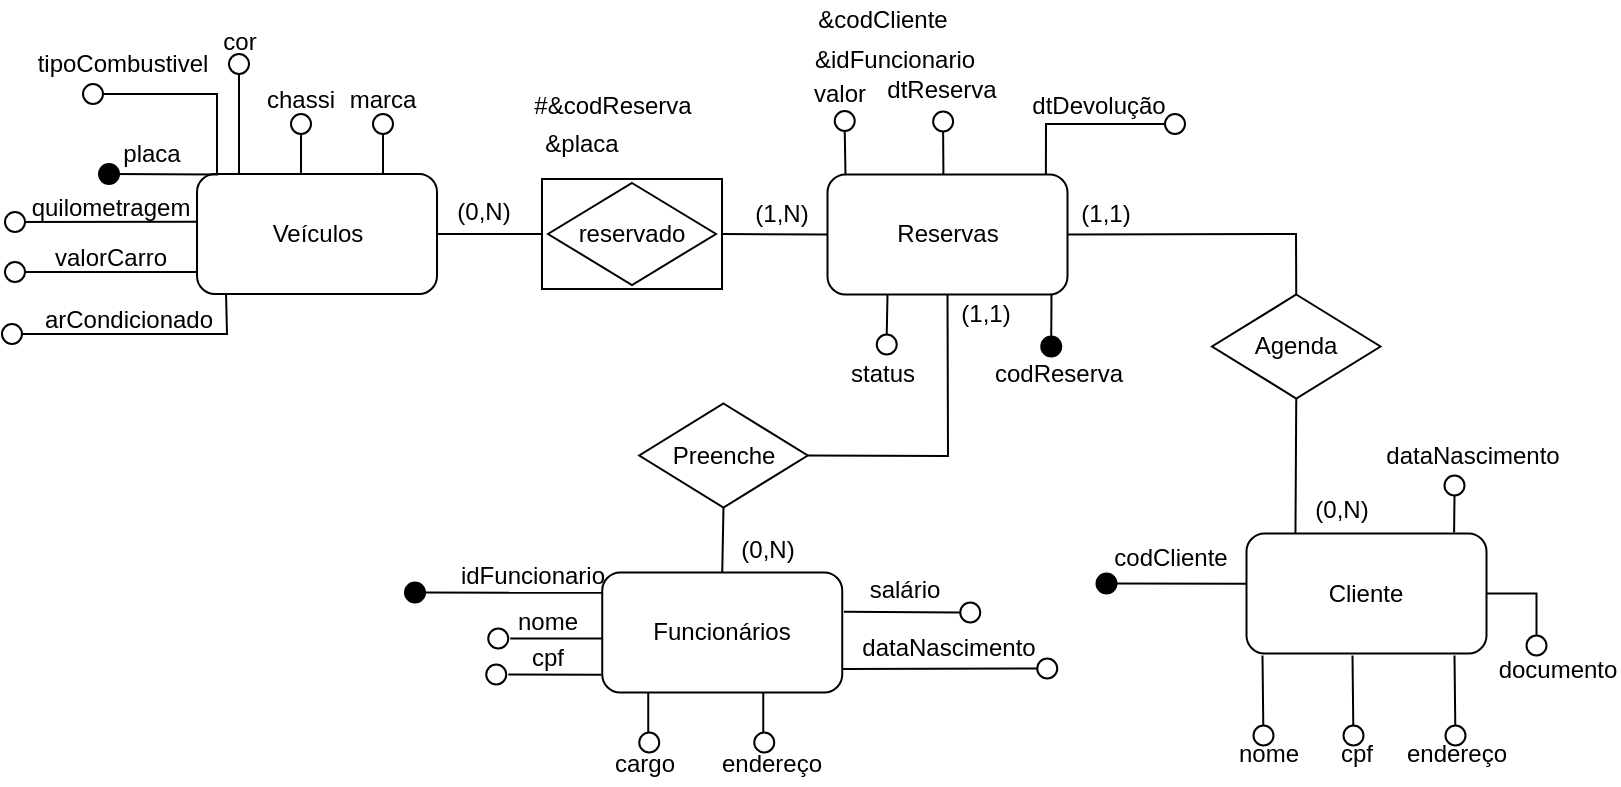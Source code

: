 <mxfile version="24.2.3" type="device">
  <diagram name="Página-1" id="VnBBMVNQWgk5OlFFL_0v">
    <mxGraphModel dx="724" dy="360" grid="1" gridSize="10" guides="1" tooltips="1" connect="1" arrows="1" fold="1" page="1" pageScale="1" pageWidth="827" pageHeight="1169" math="0" shadow="0">
      <root>
        <mxCell id="0" />
        <mxCell id="1" parent="0" />
        <mxCell id="T-Aspd46aI5TiCLCKOtJ-1" value="" style="rounded=0;whiteSpace=wrap;html=1;fillColor=none;" vertex="1" parent="1">
          <mxGeometry x="286" y="317.5" width="90" height="55" as="geometry" />
        </mxCell>
        <mxCell id="yVumpU_fo2eu0GhCiqVe-48" value="Veículos" style="rounded=1;whiteSpace=wrap;html=1;" parent="1" vertex="1">
          <mxGeometry x="113.5" y="315" width="120" height="60" as="geometry" />
        </mxCell>
        <mxCell id="yVumpU_fo2eu0GhCiqVe-49" value="" style="endArrow=none;html=1;rounded=0;" parent="1" edge="1">
          <mxGeometry width="50" height="50" relative="1" as="geometry">
            <mxPoint x="123.5" y="315" as="sourcePoint" />
            <mxPoint x="65.5" y="275" as="targetPoint" />
            <Array as="points">
              <mxPoint x="123.5" y="275" />
            </Array>
          </mxGeometry>
        </mxCell>
        <mxCell id="yVumpU_fo2eu0GhCiqVe-51" value="placa" style="text;html=1;align=center;verticalAlign=middle;whiteSpace=wrap;rounded=0;" parent="1" vertex="1">
          <mxGeometry x="71" y="295" width="40" height="20" as="geometry" />
        </mxCell>
        <mxCell id="yVumpU_fo2eu0GhCiqVe-61" value="chassi" style="text;html=1;align=center;verticalAlign=middle;whiteSpace=wrap;rounded=0;" parent="1" vertex="1">
          <mxGeometry x="146" y="268" width="39" height="20" as="geometry" />
        </mxCell>
        <mxCell id="yVumpU_fo2eu0GhCiqVe-68" value="" style="endArrow=none;html=1;rounded=0;exitX=0.25;exitY=0;exitDx=0;exitDy=0;" parent="1" edge="1">
          <mxGeometry width="50" height="50" relative="1" as="geometry">
            <mxPoint x="165.5" y="315" as="sourcePoint" />
            <mxPoint x="165.5" y="295" as="targetPoint" />
          </mxGeometry>
        </mxCell>
        <mxCell id="yVumpU_fo2eu0GhCiqVe-69" value="" style="ellipse;whiteSpace=wrap;html=1;aspect=fixed;" parent="1" vertex="1">
          <mxGeometry x="160.5" y="285" width="10" height="10" as="geometry" />
        </mxCell>
        <mxCell id="yVumpU_fo2eu0GhCiqVe-70" value="tipoCombustivel" style="text;html=1;align=center;verticalAlign=middle;whiteSpace=wrap;rounded=0;" parent="1" vertex="1">
          <mxGeometry x="45" y="245" width="63" height="30" as="geometry" />
        </mxCell>
        <mxCell id="yVumpU_fo2eu0GhCiqVe-74" value="" style="endArrow=none;html=1;rounded=0;entryX=0.5;entryY=1;entryDx=0;entryDy=0;exitX=0.25;exitY=0;exitDx=0;exitDy=0;" parent="1" target="yVumpU_fo2eu0GhCiqVe-75" edge="1">
          <mxGeometry width="50" height="50" relative="1" as="geometry">
            <mxPoint x="134.5" y="315" as="sourcePoint" />
            <mxPoint x="134.5" y="255" as="targetPoint" />
          </mxGeometry>
        </mxCell>
        <mxCell id="yVumpU_fo2eu0GhCiqVe-75" value="" style="ellipse;whiteSpace=wrap;html=1;aspect=fixed;" parent="1" vertex="1">
          <mxGeometry x="129.5" y="255" width="10" height="10" as="geometry" />
        </mxCell>
        <mxCell id="yVumpU_fo2eu0GhCiqVe-79" value="" style="ellipse;whiteSpace=wrap;html=1;aspect=fixed;" parent="1" vertex="1">
          <mxGeometry x="56.5" y="270" width="10" height="10" as="geometry" />
        </mxCell>
        <mxCell id="yVumpU_fo2eu0GhCiqVe-80" value="cor" style="text;html=1;align=center;verticalAlign=middle;whiteSpace=wrap;rounded=0;" parent="1" vertex="1">
          <mxGeometry x="119.5" y="239" width="30" height="20" as="geometry" />
        </mxCell>
        <mxCell id="yVumpU_fo2eu0GhCiqVe-84" value="marca" style="text;html=1;align=center;verticalAlign=middle;whiteSpace=wrap;rounded=0;" parent="1" vertex="1">
          <mxGeometry x="187" y="268" width="39" height="20" as="geometry" />
        </mxCell>
        <mxCell id="yVumpU_fo2eu0GhCiqVe-85" value="" style="endArrow=none;html=1;rounded=0;exitX=0.25;exitY=0;exitDx=0;exitDy=0;" parent="1" edge="1">
          <mxGeometry width="50" height="50" relative="1" as="geometry">
            <mxPoint x="206.5" y="315" as="sourcePoint" />
            <mxPoint x="206.5" y="295" as="targetPoint" />
          </mxGeometry>
        </mxCell>
        <mxCell id="yVumpU_fo2eu0GhCiqVe-86" value="" style="ellipse;whiteSpace=wrap;html=1;aspect=fixed;" parent="1" vertex="1">
          <mxGeometry x="201.5" y="285" width="10" height="10" as="geometry" />
        </mxCell>
        <mxCell id="yVumpU_fo2eu0GhCiqVe-94" value="" style="endArrow=none;html=1;rounded=0;entryX=0;entryY=0.5;entryDx=0;entryDy=0;exitX=-0.004;exitY=0.398;exitDx=0;exitDy=0;exitPerimeter=0;" parent="1" source="yVumpU_fo2eu0GhCiqVe-48" target="yVumpU_fo2eu0GhCiqVe-53" edge="1">
          <mxGeometry width="50" height="50" relative="1" as="geometry">
            <mxPoint x="53.5" y="345" as="sourcePoint" />
            <mxPoint x="113.5" y="345" as="targetPoint" />
          </mxGeometry>
        </mxCell>
        <mxCell id="yVumpU_fo2eu0GhCiqVe-53" value="" style="ellipse;whiteSpace=wrap;html=1;aspect=fixed;" parent="1" vertex="1">
          <mxGeometry x="17.5" y="334" width="10" height="10" as="geometry" />
        </mxCell>
        <mxCell id="yVumpU_fo2eu0GhCiqVe-100" value="quilometragem" style="text;html=1;align=center;verticalAlign=middle;whiteSpace=wrap;rounded=0;" parent="1" vertex="1">
          <mxGeometry x="36.5" y="319" width="67" height="26" as="geometry" />
        </mxCell>
        <mxCell id="yVumpU_fo2eu0GhCiqVe-102" value="" style="endArrow=none;html=1;rounded=0;entryX=0;entryY=0.5;entryDx=0;entryDy=0;exitX=-0.004;exitY=0.398;exitDx=0;exitDy=0;exitPerimeter=0;" parent="1" target="yVumpU_fo2eu0GhCiqVe-103" edge="1">
          <mxGeometry width="50" height="50" relative="1" as="geometry">
            <mxPoint x="113.5" y="364" as="sourcePoint" />
            <mxPoint x="113.5" y="370" as="targetPoint" />
          </mxGeometry>
        </mxCell>
        <mxCell id="yVumpU_fo2eu0GhCiqVe-103" value="" style="ellipse;whiteSpace=wrap;html=1;aspect=fixed;" parent="1" vertex="1">
          <mxGeometry x="17.5" y="359" width="10" height="10" as="geometry" />
        </mxCell>
        <mxCell id="yVumpU_fo2eu0GhCiqVe-104" value="valorCarro" style="text;html=1;align=center;verticalAlign=middle;whiteSpace=wrap;rounded=0;" parent="1" vertex="1">
          <mxGeometry x="36.5" y="344" width="67" height="26" as="geometry" />
        </mxCell>
        <mxCell id="yVumpU_fo2eu0GhCiqVe-105" value="" style="endArrow=none;html=1;rounded=0;entryX=0;entryY=0.5;entryDx=0;entryDy=0;exitX=0.121;exitY=0.993;exitDx=0;exitDy=0;exitPerimeter=0;" parent="1" source="yVumpU_fo2eu0GhCiqVe-48" target="yVumpU_fo2eu0GhCiqVe-106" edge="1">
          <mxGeometry width="50" height="50" relative="1" as="geometry">
            <mxPoint x="123.5" y="395" as="sourcePoint" />
            <mxPoint x="112" y="401" as="targetPoint" />
            <Array as="points">
              <mxPoint x="128.5" y="395" />
            </Array>
          </mxGeometry>
        </mxCell>
        <mxCell id="yVumpU_fo2eu0GhCiqVe-106" value="" style="ellipse;whiteSpace=wrap;html=1;aspect=fixed;" parent="1" vertex="1">
          <mxGeometry x="16" y="390" width="10" height="10" as="geometry" />
        </mxCell>
        <mxCell id="yVumpU_fo2eu0GhCiqVe-107" value="arCondicionado" style="text;html=1;align=center;verticalAlign=middle;whiteSpace=wrap;rounded=0;" parent="1" vertex="1">
          <mxGeometry x="35" y="375" width="88.5" height="26" as="geometry" />
        </mxCell>
        <mxCell id="yVumpU_fo2eu0GhCiqVe-116" value="Funcionários" style="rounded=1;whiteSpace=wrap;html=1;" parent="1" vertex="1">
          <mxGeometry x="316.12" y="514.25" width="120" height="60" as="geometry" />
        </mxCell>
        <mxCell id="yVumpU_fo2eu0GhCiqVe-119" value="dataNascimento" style="text;html=1;align=center;verticalAlign=middle;whiteSpace=wrap;rounded=0;" parent="1" vertex="1">
          <mxGeometry x="452.37" y="542.25" width="74.5" height="20" as="geometry" />
        </mxCell>
        <mxCell id="yVumpU_fo2eu0GhCiqVe-120" value="" style="endArrow=none;html=1;rounded=0;exitX=1.002;exitY=0.805;exitDx=0;exitDy=0;entryX=0;entryY=0.5;entryDx=0;entryDy=0;exitPerimeter=0;" parent="1" source="yVumpU_fo2eu0GhCiqVe-116" target="yVumpU_fo2eu0GhCiqVe-121" edge="1">
          <mxGeometry width="50" height="50" relative="1" as="geometry">
            <mxPoint x="414.62" y="514.25" as="sourcePoint" />
            <mxPoint x="414.62" y="494.25" as="targetPoint" />
          </mxGeometry>
        </mxCell>
        <mxCell id="yVumpU_fo2eu0GhCiqVe-121" value="" style="ellipse;whiteSpace=wrap;html=1;aspect=fixed;" parent="1" vertex="1">
          <mxGeometry x="533.62" y="557.25" width="10" height="10" as="geometry" />
        </mxCell>
        <mxCell id="yVumpU_fo2eu0GhCiqVe-124" value="" style="ellipse;whiteSpace=wrap;html=1;aspect=fixed;fillStyle=solid;strokeColor=#000000;fillColor=#000000;" parent="1" vertex="1">
          <mxGeometry x="217.5" y="519.25" width="10" height="10" as="geometry" />
        </mxCell>
        <mxCell id="yVumpU_fo2eu0GhCiqVe-125" value="" style="endArrow=none;html=1;rounded=0;entryX=-0.001;entryY=0.169;entryDx=0;entryDy=0;entryPerimeter=0;" parent="1" source="yVumpU_fo2eu0GhCiqVe-124" target="yVumpU_fo2eu0GhCiqVe-116" edge="1">
          <mxGeometry width="50" height="50" relative="1" as="geometry">
            <mxPoint x="597.62" y="604.25" as="sourcePoint" />
            <mxPoint x="547.62" y="524.25" as="targetPoint" />
          </mxGeometry>
        </mxCell>
        <mxCell id="yVumpU_fo2eu0GhCiqVe-126" value="idFuncionario" style="text;html=1;align=center;verticalAlign=middle;whiteSpace=wrap;rounded=0;" parent="1" vertex="1">
          <mxGeometry x="243.87" y="506.25" width="74.5" height="20" as="geometry" />
        </mxCell>
        <mxCell id="yVumpU_fo2eu0GhCiqVe-127" value="" style="endArrow=none;html=1;rounded=0;entryX=1;entryY=0.5;entryDx=0;entryDy=0;exitX=1.031;exitY=1.164;exitDx=0;exitDy=0;exitPerimeter=0;" parent="1" edge="1">
          <mxGeometry width="50" height="50" relative="1" as="geometry">
            <mxPoint x="316.154" y="547.218" as="sourcePoint" />
            <mxPoint x="270.12" y="547.25" as="targetPoint" />
          </mxGeometry>
        </mxCell>
        <mxCell id="yVumpU_fo2eu0GhCiqVe-128" value="" style="ellipse;whiteSpace=wrap;html=1;aspect=fixed;" parent="1" vertex="1">
          <mxGeometry x="259.12" y="542.25" width="10" height="10" as="geometry" />
        </mxCell>
        <mxCell id="yVumpU_fo2eu0GhCiqVe-130" value="nome" style="text;html=1;align=center;verticalAlign=middle;whiteSpace=wrap;rounded=0;" parent="1" vertex="1">
          <mxGeometry x="264.12" y="533.25" width="49.5" height="12" as="geometry" />
        </mxCell>
        <mxCell id="yVumpU_fo2eu0GhCiqVe-131" value="" style="endArrow=none;html=1;rounded=0;entryX=1;entryY=0.5;entryDx=0;entryDy=0;exitX=-0.004;exitY=0.853;exitDx=0;exitDy=0;exitPerimeter=0;" parent="1" source="yVumpU_fo2eu0GhCiqVe-116" edge="1">
          <mxGeometry width="50" height="50" relative="1" as="geometry">
            <mxPoint x="311" y="570" as="sourcePoint" />
            <mxPoint x="269.12" y="565.25" as="targetPoint" />
          </mxGeometry>
        </mxCell>
        <mxCell id="yVumpU_fo2eu0GhCiqVe-132" value="" style="ellipse;whiteSpace=wrap;html=1;aspect=fixed;" parent="1" vertex="1">
          <mxGeometry x="258.12" y="560.25" width="10" height="10" as="geometry" />
        </mxCell>
        <mxCell id="yVumpU_fo2eu0GhCiqVe-133" value="cpf" style="text;html=1;align=center;verticalAlign=middle;whiteSpace=wrap;rounded=0;" parent="1" vertex="1">
          <mxGeometry x="264.12" y="551.25" width="49.5" height="12" as="geometry" />
        </mxCell>
        <mxCell id="yVumpU_fo2eu0GhCiqVe-134" value="salário" style="text;html=1;align=center;verticalAlign=middle;whiteSpace=wrap;rounded=0;" parent="1" vertex="1">
          <mxGeometry x="446.62" y="513.25" width="41.37" height="20" as="geometry" />
        </mxCell>
        <mxCell id="yVumpU_fo2eu0GhCiqVe-135" value="" style="endArrow=none;html=1;rounded=0;exitX=1.007;exitY=0.327;exitDx=0;exitDy=0;exitPerimeter=0;entryX=0;entryY=0.5;entryDx=0;entryDy=0;" parent="1" source="yVumpU_fo2eu0GhCiqVe-116" target="yVumpU_fo2eu0GhCiqVe-136" edge="1">
          <mxGeometry width="50" height="50" relative="1" as="geometry">
            <mxPoint x="334.12" y="512.75" as="sourcePoint" />
            <mxPoint x="334.12" y="492.75" as="targetPoint" />
          </mxGeometry>
        </mxCell>
        <mxCell id="yVumpU_fo2eu0GhCiqVe-136" value="" style="ellipse;whiteSpace=wrap;html=1;aspect=fixed;" parent="1" vertex="1">
          <mxGeometry x="495.12" y="529.25" width="10" height="10" as="geometry" />
        </mxCell>
        <mxCell id="yVumpU_fo2eu0GhCiqVe-140" value="" style="endArrow=none;html=1;rounded=0;exitX=0.25;exitY=0;exitDx=0;exitDy=0;" parent="1" edge="1">
          <mxGeometry width="50" height="50" relative="1" as="geometry">
            <mxPoint x="339.12" y="594.25" as="sourcePoint" />
            <mxPoint x="339.12" y="574.25" as="targetPoint" />
          </mxGeometry>
        </mxCell>
        <mxCell id="yVumpU_fo2eu0GhCiqVe-141" value="" style="ellipse;whiteSpace=wrap;html=1;aspect=fixed;" parent="1" vertex="1">
          <mxGeometry x="334.62" y="594.25" width="10" height="10" as="geometry" />
        </mxCell>
        <mxCell id="yVumpU_fo2eu0GhCiqVe-143" value="cargo" style="text;html=1;align=center;verticalAlign=middle;whiteSpace=wrap;rounded=0;" parent="1" vertex="1">
          <mxGeometry x="316.37" y="600.25" width="42.5" height="20" as="geometry" />
        </mxCell>
        <mxCell id="yVumpU_fo2eu0GhCiqVe-144" value="" style="endArrow=none;html=1;rounded=0;exitX=0.25;exitY=0;exitDx=0;exitDy=0;" parent="1" edge="1">
          <mxGeometry width="50" height="50" relative="1" as="geometry">
            <mxPoint x="396.62" y="594.25" as="sourcePoint" />
            <mxPoint x="396.62" y="574.25" as="targetPoint" />
          </mxGeometry>
        </mxCell>
        <mxCell id="yVumpU_fo2eu0GhCiqVe-145" value="" style="ellipse;whiteSpace=wrap;html=1;aspect=fixed;" parent="1" vertex="1">
          <mxGeometry x="392.12" y="594.25" width="10" height="10" as="geometry" />
        </mxCell>
        <mxCell id="yVumpU_fo2eu0GhCiqVe-146" value="endereço" style="text;html=1;align=center;verticalAlign=middle;whiteSpace=wrap;rounded=0;" parent="1" vertex="1">
          <mxGeometry x="371.87" y="600.25" width="57.75" height="20" as="geometry" />
        </mxCell>
        <mxCell id="yVumpU_fo2eu0GhCiqVe-165" value="valor" style="text;html=1;align=center;verticalAlign=middle;whiteSpace=wrap;rounded=0;" parent="1" vertex="1">
          <mxGeometry x="417.99" y="267.5" width="34.38" height="15" as="geometry" />
        </mxCell>
        <mxCell id="yVumpU_fo2eu0GhCiqVe-172" value="Cliente" style="rounded=1;whiteSpace=wrap;html=1;" parent="1" vertex="1">
          <mxGeometry x="638.25" y="494.75" width="120" height="60" as="geometry" />
        </mxCell>
        <mxCell id="yVumpU_fo2eu0GhCiqVe-173" value="dataNascimento" style="text;html=1;align=center;verticalAlign=middle;whiteSpace=wrap;rounded=0;" parent="1" vertex="1">
          <mxGeometry x="713.75" y="445.75" width="74.5" height="20" as="geometry" />
        </mxCell>
        <mxCell id="yVumpU_fo2eu0GhCiqVe-174" value="" style="endArrow=none;html=1;rounded=0;exitX=0.865;exitY=-0.008;exitDx=0;exitDy=0;exitPerimeter=0;entryX=0.5;entryY=1;entryDx=0;entryDy=0;" parent="1" source="yVumpU_fo2eu0GhCiqVe-172" target="yVumpU_fo2eu0GhCiqVe-175" edge="1">
          <mxGeometry width="50" height="50" relative="1" as="geometry">
            <mxPoint x="743.25" y="495.75" as="sourcePoint" />
            <mxPoint x="743.25" y="475.75" as="targetPoint" />
          </mxGeometry>
        </mxCell>
        <mxCell id="yVumpU_fo2eu0GhCiqVe-175" value="" style="ellipse;whiteSpace=wrap;html=1;aspect=fixed;" parent="1" vertex="1">
          <mxGeometry x="737.25" y="465.75" width="10" height="10" as="geometry" />
        </mxCell>
        <mxCell id="yVumpU_fo2eu0GhCiqVe-176" value="" style="ellipse;whiteSpace=wrap;html=1;aspect=fixed;fillStyle=solid;strokeColor=#000000;fillColor=#000000;direction=south;" parent="1" vertex="1">
          <mxGeometry x="563.25" y="514.75" width="10" height="10" as="geometry" />
        </mxCell>
        <mxCell id="yVumpU_fo2eu0GhCiqVe-177" value="" style="endArrow=none;html=1;rounded=0;entryX=0.002;entryY=0.418;entryDx=0;entryDy=0;entryPerimeter=0;" parent="1" source="yVumpU_fo2eu0GhCiqVe-176" target="yVumpU_fo2eu0GhCiqVe-172" edge="1">
          <mxGeometry width="50" height="50" relative="1" as="geometry">
            <mxPoint x="662.75" y="586.75" as="sourcePoint" />
            <mxPoint x="568.25" y="565.75" as="targetPoint" />
          </mxGeometry>
        </mxCell>
        <mxCell id="yVumpU_fo2eu0GhCiqVe-179" value="codCliente" style="text;html=1;align=center;verticalAlign=middle;whiteSpace=wrap;rounded=0;" parent="1" vertex="1">
          <mxGeometry x="563.25" y="496.75" width="74.5" height="20" as="geometry" />
        </mxCell>
        <mxCell id="yVumpU_fo2eu0GhCiqVe-180" value="nome" style="text;html=1;align=center;verticalAlign=middle;whiteSpace=wrap;rounded=0;" parent="1" vertex="1">
          <mxGeometry x="626" y="596.75" width="47.25" height="16" as="geometry" />
        </mxCell>
        <mxCell id="yVumpU_fo2eu0GhCiqVe-181" value="" style="endArrow=none;html=1;rounded=0;exitX=0.25;exitY=1;exitDx=0;exitDy=0;" parent="1" edge="1">
          <mxGeometry width="50" height="50" relative="1" as="geometry">
            <mxPoint x="646.25" y="555.75" as="sourcePoint" />
            <mxPoint x="646.75" y="600.75" as="targetPoint" />
          </mxGeometry>
        </mxCell>
        <mxCell id="yVumpU_fo2eu0GhCiqVe-182" value="" style="ellipse;whiteSpace=wrap;html=1;aspect=fixed;" parent="1" vertex="1">
          <mxGeometry x="641.75" y="590.75" width="10" height="10" as="geometry" />
        </mxCell>
        <mxCell id="yVumpU_fo2eu0GhCiqVe-183" value="cpf" style="text;html=1;align=center;verticalAlign=middle;whiteSpace=wrap;rounded=0;" parent="1" vertex="1">
          <mxGeometry x="669.5" y="596.75" width="47.25" height="16" as="geometry" />
        </mxCell>
        <mxCell id="yVumpU_fo2eu0GhCiqVe-184" value="" style="endArrow=none;html=1;rounded=0;exitX=0.25;exitY=1;exitDx=0;exitDy=0;" parent="1" edge="1">
          <mxGeometry width="50" height="50" relative="1" as="geometry">
            <mxPoint x="691.25" y="555.75" as="sourcePoint" />
            <mxPoint x="691.75" y="600.75" as="targetPoint" />
          </mxGeometry>
        </mxCell>
        <mxCell id="yVumpU_fo2eu0GhCiqVe-185" value="" style="ellipse;whiteSpace=wrap;html=1;aspect=fixed;" parent="1" vertex="1">
          <mxGeometry x="686.75" y="590.75" width="10" height="10" as="geometry" />
        </mxCell>
        <mxCell id="yVumpU_fo2eu0GhCiqVe-186" value="" style="endArrow=none;html=1;rounded=0;exitX=0.25;exitY=1;exitDx=0;exitDy=0;" parent="1" edge="1">
          <mxGeometry width="50" height="50" relative="1" as="geometry">
            <mxPoint x="742.25" y="555.75" as="sourcePoint" />
            <mxPoint x="742.75" y="600.75" as="targetPoint" />
          </mxGeometry>
        </mxCell>
        <mxCell id="yVumpU_fo2eu0GhCiqVe-187" value="" style="ellipse;whiteSpace=wrap;html=1;aspect=fixed;" parent="1" vertex="1">
          <mxGeometry x="737.75" y="590.75" width="10" height="10" as="geometry" />
        </mxCell>
        <mxCell id="yVumpU_fo2eu0GhCiqVe-188" value="endereço" style="text;html=1;align=center;verticalAlign=middle;whiteSpace=wrap;rounded=0;" parent="1" vertex="1">
          <mxGeometry x="719.63" y="596.75" width="47.25" height="16" as="geometry" />
        </mxCell>
        <mxCell id="yVumpU_fo2eu0GhCiqVe-189" value="" style="endArrow=none;html=1;rounded=0;exitX=1;exitY=0.5;exitDx=0;exitDy=0;entryX=0.5;entryY=0;entryDx=0;entryDy=0;" parent="1" source="yVumpU_fo2eu0GhCiqVe-172" target="yVumpU_fo2eu0GhCiqVe-190" edge="1">
          <mxGeometry width="50" height="50" relative="1" as="geometry">
            <mxPoint x="768.25" y="528.75" as="sourcePoint" />
            <mxPoint x="791.37" y="561.25" as="targetPoint" />
            <Array as="points">
              <mxPoint x="783.25" y="524.75" />
            </Array>
          </mxGeometry>
        </mxCell>
        <mxCell id="yVumpU_fo2eu0GhCiqVe-190" value="" style="ellipse;whiteSpace=wrap;html=1;aspect=fixed;" parent="1" vertex="1">
          <mxGeometry x="778.25" y="545.75" width="10" height="10" as="geometry" />
        </mxCell>
        <mxCell id="yVumpU_fo2eu0GhCiqVe-191" value="documento" style="text;html=1;align=center;verticalAlign=middle;whiteSpace=wrap;rounded=0;" parent="1" vertex="1">
          <mxGeometry x="764.25" y="555.25" width="60" height="16" as="geometry" />
        </mxCell>
        <mxCell id="yVumpU_fo2eu0GhCiqVe-195" value="" style="ellipse;whiteSpace=wrap;html=1;aspect=fixed;fillStyle=solid;strokeColor=#000000;fillColor=#000000;" parent="1" vertex="1">
          <mxGeometry x="535.62" y="396.25" width="10" height="10" as="geometry" />
        </mxCell>
        <mxCell id="yVumpU_fo2eu0GhCiqVe-196" value="" style="endArrow=none;html=1;rounded=0;entryX=0.75;entryY=1;entryDx=0;entryDy=0;" parent="1" source="yVumpU_fo2eu0GhCiqVe-195" edge="1">
          <mxGeometry width="50" height="50" relative="1" as="geometry">
            <mxPoint x="621.12" y="470.25" as="sourcePoint" />
            <mxPoint x="540.75" y="374.25" as="targetPoint" />
          </mxGeometry>
        </mxCell>
        <mxCell id="yVumpU_fo2eu0GhCiqVe-197" value="codReserva" style="text;html=1;align=center;verticalAlign=middle;whiteSpace=wrap;rounded=0;" parent="1" vertex="1">
          <mxGeometry x="507.12" y="405.25" width="74.5" height="20" as="geometry" />
        </mxCell>
        <mxCell id="yVumpU_fo2eu0GhCiqVe-198" value="" style="endArrow=none;html=1;rounded=0;exitX=0.25;exitY=1;exitDx=0;exitDy=0;entryX=0.5;entryY=0;entryDx=0;entryDy=0;" parent="1" source="mbFe5LaFisHUtOh8o3b0-1" target="yVumpU_fo2eu0GhCiqVe-199" edge="1">
          <mxGeometry width="50" height="50" relative="1" as="geometry">
            <mxPoint x="464.12" y="355.5" as="sourcePoint" />
            <mxPoint x="462.37" y="405.25" as="targetPoint" />
          </mxGeometry>
        </mxCell>
        <mxCell id="yVumpU_fo2eu0GhCiqVe-199" value="" style="ellipse;whiteSpace=wrap;html=1;aspect=fixed;" parent="1" vertex="1">
          <mxGeometry x="453.37" y="395.25" width="10" height="10" as="geometry" />
        </mxCell>
        <mxCell id="yVumpU_fo2eu0GhCiqVe-200" value="status" style="text;html=1;align=center;verticalAlign=middle;whiteSpace=wrap;rounded=0;" parent="1" vertex="1">
          <mxGeometry x="419.12" y="405.25" width="74.5" height="20" as="geometry" />
        </mxCell>
        <mxCell id="O6wnGlkXrCHWe0W00ED_-59" value="" style="ellipse;whiteSpace=wrap;html=1;aspect=fixed;fillStyle=solid;strokeColor=#000000;fillColor=#000000;" parent="1" vertex="1">
          <mxGeometry x="64.5" y="310" width="10" height="10" as="geometry" />
        </mxCell>
        <mxCell id="O6wnGlkXrCHWe0W00ED_-60" value="" style="endArrow=none;html=1;rounded=0;entryX=0.088;entryY=0.004;entryDx=0;entryDy=0;entryPerimeter=0;exitX=0;exitY=1;exitDx=0;exitDy=0;" parent="1" source="yVumpU_fo2eu0GhCiqVe-51" target="yVumpU_fo2eu0GhCiqVe-48" edge="1">
          <mxGeometry width="50" height="50" relative="1" as="geometry">
            <mxPoint x="175" y="395" as="sourcePoint" />
            <mxPoint x="124" y="315" as="targetPoint" />
          </mxGeometry>
        </mxCell>
        <mxCell id="mbFe5LaFisHUtOh8o3b0-1" value="Reservas" style="rounded=1;whiteSpace=wrap;html=1;" parent="1" vertex="1">
          <mxGeometry x="428.75" y="315.25" width="120" height="60" as="geometry" />
        </mxCell>
        <mxCell id="mbFe5LaFisHUtOh8o3b0-6" value="reservado" style="rhombus;whiteSpace=wrap;html=1;" parent="1" vertex="1">
          <mxGeometry x="289" y="319.5" width="84.01" height="51" as="geometry" />
        </mxCell>
        <mxCell id="mbFe5LaFisHUtOh8o3b0-9" value="" style="endArrow=none;html=1;rounded=0;exitX=1;exitY=0.5;exitDx=0;exitDy=0;entryX=0;entryY=0.5;entryDx=0;entryDy=0;" parent="1" source="yVumpU_fo2eu0GhCiqVe-48" target="T-Aspd46aI5TiCLCKOtJ-1" edge="1">
          <mxGeometry width="50" height="50" relative="1" as="geometry">
            <mxPoint x="216.5" y="325" as="sourcePoint" />
            <mxPoint x="270.99" y="345" as="targetPoint" />
          </mxGeometry>
        </mxCell>
        <mxCell id="mbFe5LaFisHUtOh8o3b0-10" value="" style="endArrow=none;html=1;rounded=0;exitX=1;exitY=0.5;exitDx=0;exitDy=0;entryX=0;entryY=0.5;entryDx=0;entryDy=0;" parent="1" source="T-Aspd46aI5TiCLCKOtJ-1" target="mbFe5LaFisHUtOh8o3b0-1" edge="1">
          <mxGeometry width="50" height="50" relative="1" as="geometry">
            <mxPoint x="269" y="355" as="sourcePoint" />
            <mxPoint x="301" y="355" as="targetPoint" />
          </mxGeometry>
        </mxCell>
        <mxCell id="mbFe5LaFisHUtOh8o3b0-11" value="(0,N)" style="text;html=1;align=center;verticalAlign=middle;whiteSpace=wrap;rounded=0;" parent="1" vertex="1">
          <mxGeometry x="238.12" y="324" width="38" height="20" as="geometry" />
        </mxCell>
        <mxCell id="mbFe5LaFisHUtOh8o3b0-12" value="(1,N&lt;span style=&quot;background-color: initial;&quot;&gt;)&lt;/span&gt;" style="text;html=1;align=center;verticalAlign=middle;whiteSpace=wrap;rounded=0;" parent="1" vertex="1">
          <mxGeometry x="386.62" y="325" width="38" height="20" as="geometry" />
        </mxCell>
        <mxCell id="mbFe5LaFisHUtOh8o3b0-18" value="&lt;div&gt;Agenda&lt;/div&gt;" style="rhombus;whiteSpace=wrap;html=1;" parent="1" vertex="1">
          <mxGeometry x="621" y="375.25" width="84.25" height="52" as="geometry" />
        </mxCell>
        <mxCell id="mbFe5LaFisHUtOh8o3b0-19" value="" style="endArrow=none;html=1;rounded=0;exitX=0.5;exitY=0;exitDx=0;exitDy=0;entryX=1;entryY=0.5;entryDx=0;entryDy=0;" parent="1" source="mbFe5LaFisHUtOh8o3b0-18" target="mbFe5LaFisHUtOh8o3b0-1" edge="1">
          <mxGeometry width="50" height="50" relative="1" as="geometry">
            <mxPoint x="752" y="504" as="sourcePoint" />
            <mxPoint x="752" y="486" as="targetPoint" />
            <Array as="points">
              <mxPoint x="663" y="345" />
            </Array>
          </mxGeometry>
        </mxCell>
        <mxCell id="mbFe5LaFisHUtOh8o3b0-20" value="" style="endArrow=none;html=1;rounded=0;exitX=0.204;exitY=-0.003;exitDx=0;exitDy=0;entryX=0.5;entryY=1;entryDx=0;entryDy=0;exitPerimeter=0;" parent="1" source="yVumpU_fo2eu0GhCiqVe-172" target="mbFe5LaFisHUtOh8o3b0-18" edge="1">
          <mxGeometry width="50" height="50" relative="1" as="geometry">
            <mxPoint x="752" y="504" as="sourcePoint" />
            <mxPoint x="752" y="486" as="targetPoint" />
          </mxGeometry>
        </mxCell>
        <mxCell id="mbFe5LaFisHUtOh8o3b0-24" value="Preenche" style="rhombus;whiteSpace=wrap;html=1;" parent="1" vertex="1">
          <mxGeometry x="334.62" y="429.75" width="84.25" height="52" as="geometry" />
        </mxCell>
        <mxCell id="mbFe5LaFisHUtOh8o3b0-25" value="" style="endArrow=none;html=1;rounded=0;exitX=1;exitY=0.5;exitDx=0;exitDy=0;entryX=0.5;entryY=1;entryDx=0;entryDy=0;" parent="1" source="mbFe5LaFisHUtOh8o3b0-24" target="mbFe5LaFisHUtOh8o3b0-1" edge="1">
          <mxGeometry width="50" height="50" relative="1" as="geometry">
            <mxPoint x="673" y="505" as="sourcePoint" />
            <mxPoint x="673" y="437" as="targetPoint" />
            <Array as="points">
              <mxPoint x="489" y="456" />
            </Array>
          </mxGeometry>
        </mxCell>
        <mxCell id="mbFe5LaFisHUtOh8o3b0-26" value="" style="endArrow=none;html=1;rounded=0;exitX=0.5;exitY=0;exitDx=0;exitDy=0;entryX=0.5;entryY=1;entryDx=0;entryDy=0;" parent="1" source="yVumpU_fo2eu0GhCiqVe-116" target="mbFe5LaFisHUtOh8o3b0-24" edge="1">
          <mxGeometry width="50" height="50" relative="1" as="geometry">
            <mxPoint x="673" y="505" as="sourcePoint" />
            <mxPoint x="673" y="437" as="targetPoint" />
          </mxGeometry>
        </mxCell>
        <mxCell id="mbFe5LaFisHUtOh8o3b0-27" value="(0,N)" style="text;html=1;align=center;verticalAlign=middle;whiteSpace=wrap;rounded=0;" parent="1" vertex="1">
          <mxGeometry x="380.24" y="493.25" width="38" height="20" as="geometry" />
        </mxCell>
        <mxCell id="mbFe5LaFisHUtOh8o3b0-29" value="(1,1)" style="text;html=1;align=center;verticalAlign=middle;whiteSpace=wrap;rounded=0;" parent="1" vertex="1">
          <mxGeometry x="488.87" y="375" width="38" height="20" as="geometry" />
        </mxCell>
        <mxCell id="mbFe5LaFisHUtOh8o3b0-30" value="(1,1)" style="text;html=1;align=center;verticalAlign=middle;whiteSpace=wrap;rounded=0;" parent="1" vertex="1">
          <mxGeometry x="549.25" y="325" width="38" height="20" as="geometry" />
        </mxCell>
        <mxCell id="mbFe5LaFisHUtOh8o3b0-31" value="(0,N)" style="text;html=1;align=center;verticalAlign=middle;whiteSpace=wrap;rounded=0;" parent="1" vertex="1">
          <mxGeometry x="667.25" y="473.25" width="38" height="20" as="geometry" />
        </mxCell>
        <mxCell id="n2KPJKgzHWHUaUJal0cM-2" value="" style="endArrow=none;html=1;rounded=0;exitX=0.25;exitY=0;exitDx=0;exitDy=0;entryX=0.5;entryY=1;entryDx=0;entryDy=0;" parent="1" target="n2KPJKgzHWHUaUJal0cM-3" edge="1">
          <mxGeometry width="50" height="50" relative="1" as="geometry">
            <mxPoint x="437.75" y="315.25" as="sourcePoint" />
            <mxPoint x="428.12" y="293.5" as="targetPoint" />
          </mxGeometry>
        </mxCell>
        <mxCell id="n2KPJKgzHWHUaUJal0cM-3" value="" style="ellipse;whiteSpace=wrap;html=1;aspect=fixed;" parent="1" vertex="1">
          <mxGeometry x="432.37" y="283.5" width="10" height="10" as="geometry" />
        </mxCell>
        <mxCell id="n2KPJKgzHWHUaUJal0cM-4" value="dtReserva" style="text;html=1;align=center;verticalAlign=middle;whiteSpace=wrap;rounded=0;" parent="1" vertex="1">
          <mxGeometry x="469.37" y="265.25" width="34.38" height="15" as="geometry" />
        </mxCell>
        <mxCell id="n2KPJKgzHWHUaUJal0cM-5" value="" style="endArrow=none;html=1;rounded=0;exitX=0.558;exitY=0;exitDx=0;exitDy=0;entryX=0.5;entryY=1;entryDx=0;entryDy=0;exitPerimeter=0;" parent="1" target="n2KPJKgzHWHUaUJal0cM-6" edge="1">
          <mxGeometry width="50" height="50" relative="1" as="geometry">
            <mxPoint x="486.71" y="315.25" as="sourcePoint" />
            <mxPoint x="477.31" y="293.75" as="targetPoint" />
          </mxGeometry>
        </mxCell>
        <mxCell id="n2KPJKgzHWHUaUJal0cM-6" value="" style="ellipse;whiteSpace=wrap;html=1;aspect=fixed;" parent="1" vertex="1">
          <mxGeometry x="481.56" y="283.75" width="10" height="10" as="geometry" />
        </mxCell>
        <mxCell id="n2KPJKgzHWHUaUJal0cM-9" value="" style="endArrow=none;html=1;rounded=0;exitX=0.91;exitY=0.003;exitDx=0;exitDy=0;entryX=0;entryY=0.5;entryDx=0;entryDy=0;exitPerimeter=0;" parent="1" source="mbFe5LaFisHUtOh8o3b0-1" target="n2KPJKgzHWHUaUJal0cM-10" edge="1">
          <mxGeometry width="50" height="50" relative="1" as="geometry">
            <mxPoint x="537.71" y="314.25" as="sourcePoint" />
            <mxPoint x="528.31" y="292.75" as="targetPoint" />
            <Array as="points">
              <mxPoint x="538" y="290" />
            </Array>
          </mxGeometry>
        </mxCell>
        <mxCell id="n2KPJKgzHWHUaUJal0cM-10" value="" style="ellipse;whiteSpace=wrap;html=1;aspect=fixed;" parent="1" vertex="1">
          <mxGeometry x="597.5" y="285" width="10" height="10" as="geometry" />
        </mxCell>
        <mxCell id="n2KPJKgzHWHUaUJal0cM-11" value="dtDevolução" style="text;html=1;align=center;verticalAlign=middle;whiteSpace=wrap;rounded=0;" parent="1" vertex="1">
          <mxGeometry x="521" y="275" width="86.5" height="12" as="geometry" />
        </mxCell>
        <mxCell id="T-Aspd46aI5TiCLCKOtJ-4" value="#&amp;amp;codReserva" style="text;html=1;align=center;verticalAlign=middle;whiteSpace=wrap;rounded=0;" vertex="1" parent="1">
          <mxGeometry x="284.37" y="271" width="74.5" height="20" as="geometry" />
        </mxCell>
        <mxCell id="T-Aspd46aI5TiCLCKOtJ-6" value="&amp;amp;placa" style="text;html=1;align=center;verticalAlign=middle;whiteSpace=wrap;rounded=0;" vertex="1" parent="1">
          <mxGeometry x="286" y="290" width="40" height="20" as="geometry" />
        </mxCell>
        <mxCell id="T-Aspd46aI5TiCLCKOtJ-7" value="&amp;amp;idFuncionario" style="text;html=1;align=center;verticalAlign=middle;whiteSpace=wrap;rounded=0;" vertex="1" parent="1">
          <mxGeometry x="424.62" y="248" width="74.5" height="20" as="geometry" />
        </mxCell>
        <mxCell id="T-Aspd46aI5TiCLCKOtJ-8" value="&amp;amp;&lt;span style=&quot;background-color: initial;&quot;&gt;codCliente&lt;/span&gt;" style="text;html=1;align=center;verticalAlign=middle;whiteSpace=wrap;rounded=0;" vertex="1" parent="1">
          <mxGeometry x="418.87" y="228" width="74.5" height="20" as="geometry" />
        </mxCell>
      </root>
    </mxGraphModel>
  </diagram>
</mxfile>
